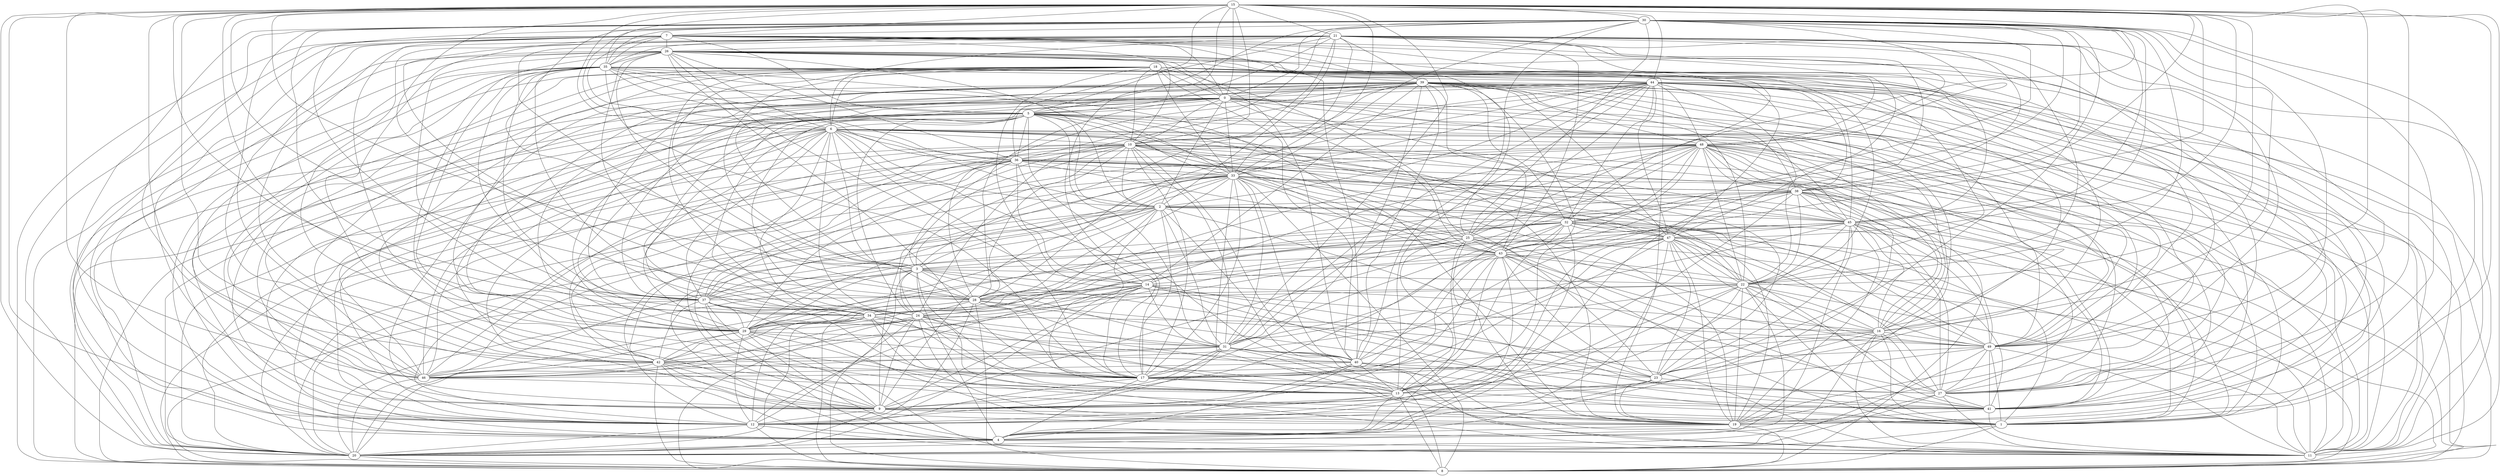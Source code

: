 strict graph "G" {
15;
21;
30;
7;
26;
39;
35;
18;
44;
0;
5;
6;
48;
10;
36;
33;
38;
2;
32;
45;
47;
25;
43;
3;
14;
22;
28;
24;
37;
16;
34;
49;
29;
31;
42;
40;
23;
17;
46;
27;
13;
41;
9;
12;
19;
4;
1;
20;
11;
8;
15 -- 21 [weight=46];
15 -- 30 [weight=22];
15 -- 3 [weight=26];
15 -- 14 [weight=29];
15 -- 16 [weight=16];
15 -- 25 [weight=32];
15 -- 6 [weight=29];
15 -- 1 [weight=4];
15 -- 12 [weight=20];
15 -- 34 [weight=33];
15 -- 43 [weight=46];
15 -- 20 [weight=23];
15 -- 38 [weight=29];
15 -- 33 [weight=46];
15 -- 42 [weight=19];
15 -- 7 [weight=31];
15 -- 28 [weight=50];
15 -- 37 [weight=23];
15 -- 10 [weight=45];
15 -- 5 [weight=40];
15 -- 13 [weight=45];
15 -- 46 [weight=50];
15 -- 27 [weight=14];
15 -- 45 [weight=5];
15 -- 22 [weight=32];
15 -- 31 [weight=24];
15 -- 0 [weight=34];
15 -- 11 [weight=50];
15 -- 17 [weight=10];
15 -- 35 [weight=5];
15 -- 44 [weight=11];
21 -- 32 [weight=22];
21 -- 27 [weight=23];
21 -- 36 [weight=39];
21 -- 22 [weight=37];
21 -- 49 [weight=18];
21 -- 10 [weight=10];
21 -- 26 [weight=9];
21 -- 35 [weight=49];
21 -- 2 [weight=9];
21 -- 5 [weight=16];
21 -- 19 [weight=13];
21 -- 11 [weight=22];
21 -- 39 [weight=36];
21 -- 48 [weight=14];
21 -- 43 [weight=22];
21 -- 29 [weight=3];
21 -- 38 [weight=45];
21 -- 33 [weight=3];
21 -- 42 [weight=45];
21 -- 6 [weight=21];
21 -- 28 [weight=46];
21 -- 9 [weight=14];
21 -- 4 [weight=13];
30 -- 7 [weight=42];
30 -- 46 [weight=17];
30 -- 4 [weight=6];
30 -- 5 [weight=12];
30 -- 36 [weight=16];
30 -- 45 [weight=30];
30 -- 16 [weight=17];
30 -- 40 [weight=30];
30 -- 49 [weight=28];
30 -- 35 [weight=25];
30 -- 19 [weight=31];
30 -- 22 [weight=33];
30 -- 3 [weight=2];
30 -- 6 [weight=24];
30 -- 48 [weight=20];
30 -- 34 [weight=28];
30 -- 0 [weight=23];
30 -- 43 [weight=27];
30 -- 1 [weight=42];
30 -- 38 [weight=10];
30 -- 47 [weight=20];
30 -- 33 [weight=12];
30 -- 42 [weight=37];
30 -- 12 [weight=17];
30 -- 37 [weight=48];
30 -- 32 [weight=38];
30 -- 25 [weight=20];
7 -- 26 [weight=44];
7 -- 35 [weight=41];
7 -- 5 [weight=14];
7 -- 48 [weight=13];
7 -- 25 [weight=17];
7 -- 20 [weight=19];
7 -- 47 [weight=17];
7 -- 42 [weight=16];
7 -- 10 [weight=34];
7 -- 19 [weight=3];
7 -- 28 [weight=34];
7 -- 0 [weight=9];
7 -- 9 [weight=25];
7 -- 6 [weight=20];
7 -- 27 [weight=18];
7 -- 13 [weight=42];
7 -- 40 [weight=26];
7 -- 4 [weight=36];
7 -- 8 [weight=21];
26 -- 39 [weight=42];
26 -- 2 [weight=9];
26 -- 13 [weight=28];
26 -- 8 [weight=22];
26 -- 0 [weight=21];
26 -- 11 [weight=23];
26 -- 28 [weight=21];
26 -- 37 [weight=31];
26 -- 22 [weight=22];
26 -- 3 [weight=30];
26 -- 14 [weight=28];
26 -- 6 [weight=27];
26 -- 17 [weight=14];
26 -- 41 [weight=12];
26 -- 12 [weight=14];
26 -- 36 [weight=9];
26 -- 45 [weight=40];
26 -- 4 [weight=24];
26 -- 40 [weight=47];
26 -- 49 [weight=10];
26 -- 35 [weight=9];
39 -- 17 [weight=39];
39 -- 28 [weight=25];
39 -- 9 [weight=33];
39 -- 48 [weight=35];
39 -- 10 [weight=31];
39 -- 43 [weight=44];
39 -- 47 [weight=8];
39 -- 23 [weight=38];
39 -- 42 [weight=35];
39 -- 32 [weight=35];
39 -- 5 [weight=13];
39 -- 46 [weight=25];
39 -- 34 [weight=18];
39 -- 37 [weight=21];
39 -- 29 [weight=1];
39 -- 22 [weight=14];
39 -- 24 [weight=41];
39 -- 13 [weight=34];
39 -- 16 [weight=49];
39 -- 40 [weight=35];
39 -- 49 [weight=23];
39 -- 8 [weight=28];
39 -- 19 [weight=2];
39 -- 38 [weight=22];
39 -- 11 [weight=30];
39 -- 0 [weight=50];
39 -- 3 [weight=45];
39 -- 14 [weight=2];
35 -- 46 [weight=29];
35 -- 29 [weight=30];
35 -- 2 [weight=2];
35 -- 41 [weight=13];
35 -- 36 [weight=50];
35 -- 5 [weight=22];
35 -- 24 [weight=43];
35 -- 44 [weight=4];
35 -- 11 [weight=50];
35 -- 22 [weight=19];
35 -- 33 [weight=24];
35 -- 43 [weight=49];
35 -- 17 [weight=23];
35 -- 9 [weight=35];
35 -- 37 [weight=3];
35 -- 20 [weight=28];
35 -- 23 [weight=31];
35 -- 4 [weight=7];
35 -- 34 [weight=20];
18 -- 44 [weight=31];
18 -- 14 [weight=19];
18 -- 3 [weight=29];
18 -- 6 [weight=30];
18 -- 11 [weight=17];
18 -- 0 [weight=44];
18 -- 25 [weight=11];
18 -- 29 [weight=8];
18 -- 47 [weight=34];
18 -- 24 [weight=3];
18 -- 33 [weight=34];
18 -- 28 [weight=19];
18 -- 9 [weight=14];
18 -- 10 [weight=24];
18 -- 12 [weight=7];
18 -- 4 [weight=17];
18 -- 46 [weight=9];
18 -- 27 [weight=10];
18 -- 40 [weight=49];
18 -- 49 [weight=38];
44 -- 47 [weight=28];
44 -- 10 [weight=4];
44 -- 29 [weight=31];
44 -- 32 [weight=44];
44 -- 13 [weight=11];
44 -- 8 [weight=48];
44 -- 19 [weight=30];
44 -- 46 [weight=2];
44 -- 2 [weight=37];
44 -- 45 [weight=42];
44 -- 22 [weight=20];
44 -- 41 [weight=43];
44 -- 3 [weight=14];
44 -- 33 [weight=48];
44 -- 16 [weight=42];
44 -- 28 [weight=38];
44 -- 38 [weight=25];
44 -- 0 [weight=33];
44 -- 11 [weight=40];
44 -- 1 [weight=38];
44 -- 20 [weight=32];
44 -- 31 [weight=36];
44 -- 48 [weight=14];
44 -- 25 [weight=29];
0 -- 5 [weight=23];
0 -- 41 [weight=5];
0 -- 27 [weight=35];
0 -- 45 [weight=33];
0 -- 4 [weight=44];
0 -- 22 [weight=12];
0 -- 12 [weight=27];
0 -- 2 [weight=16];
0 -- 49 [weight=27];
0 -- 34 [weight=47];
0 -- 43 [weight=30];
0 -- 11 [weight=34];
0 -- 20 [weight=4];
0 -- 29 [weight=29];
0 -- 24 [weight=12];
0 -- 33 [weight=18];
0 -- 42 [weight=10];
0 -- 10 [weight=30];
0 -- 28 [weight=1];
5 -- 46 [weight=15];
5 -- 36 [weight=4];
5 -- 31 [weight=34];
5 -- 49 [weight=5];
5 -- 8 [weight=32];
5 -- 17 [weight=40];
5 -- 12 [weight=17];
5 -- 16 [weight=16];
5 -- 1 [weight=37];
5 -- 6 [weight=42];
5 -- 34 [weight=44];
5 -- 43 [weight=1];
5 -- 20 [weight=38];
5 -- 29 [weight=22];
5 -- 47 [weight=49];
5 -- 2 [weight=43];
5 -- 24 [weight=39];
5 -- 33 [weight=21];
5 -- 19 [weight=25];
5 -- 37 [weight=36];
6 -- 48 [weight=15];
6 -- 3 [weight=24];
6 -- 34 [weight=8];
6 -- 29 [weight=39];
6 -- 24 [weight=41];
6 -- 33 [weight=5];
6 -- 10 [weight=39];
6 -- 19 [weight=21];
6 -- 37 [weight=7];
6 -- 46 [weight=31];
6 -- 9 [weight=8];
6 -- 27 [weight=6];
6 -- 36 [weight=20];
6 -- 45 [weight=6];
6 -- 22 [weight=47];
6 -- 40 [weight=47];
6 -- 2 [weight=12];
6 -- 8 [weight=32];
6 -- 17 [weight=14];
6 -- 12 [weight=24];
6 -- 16 [weight=30];
6 -- 20 [weight=42];
48 -- 36 [weight=40];
48 -- 49 [weight=24];
48 -- 28 [weight=5];
48 -- 17 [weight=27];
48 -- 9 [weight=4];
48 -- 31 [weight=26];
48 -- 23 [weight=38];
48 -- 45 [weight=1];
48 -- 37 [weight=15];
48 -- 32 [weight=49];
48 -- 43 [weight=14];
48 -- 16 [weight=25];
48 -- 27 [weight=20];
48 -- 46 [weight=1];
48 -- 19 [weight=23];
48 -- 8 [weight=42];
48 -- 38 [weight=4];
48 -- 11 [weight=38];
48 -- 22 [weight=43];
48 -- 41 [weight=46];
48 -- 14 [weight=45];
48 -- 25 [weight=5];
10 -- 36 [weight=47];
10 -- 45 [weight=10];
10 -- 31 [weight=31];
10 -- 40 [weight=13];
10 -- 3 [weight=49];
10 -- 17 [weight=23];
10 -- 12 [weight=13];
10 -- 11 [weight=28];
10 -- 9 [weight=47];
10 -- 1 [weight=38];
10 -- 20 [weight=36];
10 -- 29 [weight=15];
10 -- 47 [weight=24];
10 -- 24 [weight=42];
10 -- 42 [weight=40];
10 -- 28 [weight=31];
10 -- 2 [weight=22];
10 -- 23 [weight=21];
10 -- 8 [weight=4];
10 -- 46 [weight=21];
36 -- 38 [weight=37];
36 -- 42 [weight=41];
36 -- 37 [weight=46];
36 -- 8 [weight=29];
36 -- 19 [weight=10];
36 -- 11 [weight=49];
36 -- 3 [weight=6];
36 -- 14 [weight=35];
36 -- 33 [weight=47];
36 -- 25 [weight=34];
36 -- 17 [weight=33];
36 -- 9 [weight=21];
36 -- 1 [weight=16];
36 -- 20 [weight=24];
36 -- 12 [weight=31];
36 -- 23 [weight=23];
33 -- 38 [weight=13];
33 -- 3 [weight=20];
33 -- 42 [weight=41];
33 -- 37 [weight=42];
33 -- 25 [weight=20];
33 -- 17 [weight=28];
33 -- 28 [weight=2];
33 -- 9 [weight=12];
33 -- 20 [weight=37];
33 -- 31 [weight=35];
33 -- 46 [weight=23];
33 -- 45 [weight=23];
33 -- 40 [weight=22];
33 -- 29 [weight=23];
33 -- 13 [weight=6];
33 -- 27 [weight=11];
33 -- 8 [weight=20];
33 -- 19 [weight=32];
33 -- 43 [weight=37];
38 -- 9 [weight=24];
38 -- 1 [weight=11];
38 -- 41 [weight=7];
38 -- 45 [weight=39];
38 -- 40 [weight=5];
38 -- 49 [weight=28];
38 -- 34 [weight=6];
38 -- 29 [weight=12];
38 -- 2 [weight=17];
38 -- 13 [weight=41];
38 -- 27 [weight=3];
38 -- 8 [weight=21];
38 -- 22 [weight=4];
2 -- 32 [weight=9];
2 -- 45 [weight=39];
2 -- 13 [weight=3];
2 -- 31 [weight=23];
2 -- 40 [weight=14];
2 -- 49 [weight=35];
2 -- 17 [weight=39];
2 -- 12 [weight=9];
2 -- 11 [weight=12];
2 -- 20 [weight=42];
2 -- 29 [weight=35];
2 -- 24 [weight=16];
2 -- 37 [weight=48];
2 -- 23 [weight=50];
2 -- 4 [weight=9];
32 -- 41 [weight=9];
32 -- 13 [weight=8];
32 -- 49 [weight=23];
32 -- 1 [weight=10];
32 -- 31 [weight=41];
32 -- 34 [weight=41];
32 -- 43 [weight=25];
32 -- 9 [weight=23];
32 -- 47 [weight=14];
32 -- 12 [weight=41];
32 -- 37 [weight=4];
32 -- 46 [weight=38];
32 -- 4 [weight=2];
32 -- 27 [weight=10];
45 -- 29 [weight=38];
45 -- 43 [weight=13];
45 -- 13 [weight=5];
45 -- 16 [weight=19];
45 -- 27 [weight=27];
45 -- 19 [weight=15];
45 -- 47 [weight=35];
45 -- 41 [weight=40];
45 -- 25 [weight=33];
45 -- 1 [weight=36];
45 -- 31 [weight=18];
45 -- 23 [weight=17];
45 -- 4 [weight=10];
45 -- 49 [weight=43];
47 -- 17 [weight=1];
47 -- 20 [weight=45];
47 -- 23 [weight=4];
47 -- 12 [weight=46];
47 -- 4 [weight=38];
47 -- 34 [weight=34];
47 -- 40 [weight=3];
47 -- 49 [weight=5];
47 -- 43 [weight=38];
47 -- 16 [weight=15];
47 -- 19 [weight=25];
47 -- 8 [weight=11];
47 -- 22 [weight=12];
47 -- 41 [weight=22];
25 -- 43 [weight=37];
25 -- 29 [weight=46];
25 -- 42 [weight=17];
25 -- 28 [weight=10];
25 -- 4 [weight=8];
25 -- 19 [weight=3];
25 -- 41 [weight=13];
25 -- 3 [weight=39];
25 -- 13 [weight=45];
25 -- 11 [weight=5];
25 -- 49 [weight=3];
43 -- 17 [weight=16];
43 -- 9 [weight=16];
43 -- 49 [weight=17];
43 -- 1 [weight=26];
43 -- 31 [weight=35];
43 -- 23 [weight=12];
43 -- 12 [weight=48];
43 -- 13 [weight=24];
43 -- 27 [weight=43];
43 -- 8 [weight=43];
43 -- 22 [weight=44];
43 -- 14 [weight=1];
43 -- 3 [weight=41];
3 -- 24 [weight=31];
3 -- 28 [weight=45];
3 -- 37 [weight=15];
3 -- 23 [weight=28];
3 -- 4 [weight=9];
3 -- 22 [weight=34];
3 -- 31 [weight=15];
3 -- 49 [weight=38];
3 -- 8 [weight=21];
3 -- 17 [weight=31];
3 -- 20 [weight=45];
3 -- 29 [weight=37];
14 -- 24 [weight=14];
14 -- 28 [weight=10];
14 -- 9 [weight=22];
14 -- 1 [weight=15];
14 -- 46 [weight=14];
14 -- 41 [weight=2];
14 -- 27 [weight=42];
14 -- 31 [weight=30];
14 -- 17 [weight=2];
14 -- 16 [weight=14];
14 -- 34 [weight=12];
14 -- 20 [weight=25];
22 -- 28 [weight=47];
22 -- 37 [weight=1];
22 -- 23 [weight=33];
22 -- 27 [weight=39];
22 -- 13 [weight=44];
22 -- 16 [weight=24];
22 -- 19 [weight=46];
22 -- 11 [weight=32];
22 -- 9 [weight=42];
22 -- 1 [weight=45];
22 -- 20 [weight=3];
22 -- 42 [weight=35];
28 -- 29 [weight=23];
28 -- 42 [weight=33];
28 -- 17 [weight=6];
28 -- 12 [weight=5];
28 -- 41 [weight=47];
28 -- 31 [weight=31];
28 -- 24 [weight=6];
28 -- 8 [weight=14];
28 -- 11 [weight=34];
24 -- 46 [weight=28];
24 -- 41 [weight=15];
24 -- 31 [weight=25];
24 -- 9 [weight=34];
24 -- 12 [weight=21];
24 -- 13 [weight=2];
24 -- 42 [weight=32];
24 -- 16 [weight=44];
24 -- 8 [weight=7];
24 -- 19 [weight=3];
24 -- 11 [weight=40];
37 -- 17 [weight=14];
37 -- 34 [weight=12];
37 -- 42 [weight=39];
37 -- 9 [weight=35];
37 -- 29 [weight=20];
37 -- 4 [weight=3];
37 -- 19 [weight=38];
37 -- 8 [weight=28];
37 -- 40 [weight=38];
16 -- 46 [weight=36];
16 -- 27 [weight=29];
16 -- 49 [weight=5];
16 -- 17 [weight=6];
16 -- 11 [weight=22];
16 -- 20 [weight=40];
16 -- 9 [weight=4];
16 -- 1 [weight=45];
34 -- 17 [weight=8];
34 -- 20 [weight=39];
34 -- 12 [weight=25];
34 -- 29 [weight=10];
34 -- 13 [weight=19];
34 -- 8 [weight=31];
34 -- 11 [weight=14];
34 -- 41 [weight=37];
49 -- 13 [weight=13];
49 -- 27 [weight=15];
49 -- 11 [weight=26];
49 -- 41 [weight=12];
49 -- 17 [weight=38];
49 -- 1 [weight=40];
49 -- 20 [weight=42];
29 -- 31 [weight=30];
29 -- 40 [weight=18];
29 -- 1 [weight=16];
29 -- 12 [weight=38];
29 -- 4 [weight=23];
29 -- 42 [weight=42];
29 -- 11 [weight=3];
29 -- 46 [weight=9];
31 -- 13 [weight=10];
31 -- 42 [weight=31];
31 -- 8 [weight=10];
31 -- 11 [weight=45];
31 -- 46 [weight=31];
31 -- 17 [weight=11];
31 -- 41 [weight=1];
31 -- 9 [weight=4];
31 -- 40 [weight=42];
31 -- 12 [weight=25];
42 -- 17 [weight=20];
42 -- 1 [weight=35];
42 -- 20 [weight=35];
42 -- 9 [weight=16];
42 -- 4 [weight=32];
42 -- 46 [weight=30];
42 -- 8 [weight=23];
42 -- 19 [weight=30];
40 -- 13 [weight=37];
40 -- 11 [weight=2];
40 -- 9 [weight=27];
40 -- 1 [weight=40];
40 -- 23 [weight=27];
40 -- 4 [weight=13];
40 -- 46 [weight=4];
23 -- 12 [weight=23];
23 -- 41 [weight=26];
23 -- 13 [weight=29];
23 -- 19 [weight=11];
17 -- 19 [weight=40];
17 -- 13 [weight=6];
17 -- 27 [weight=20];
17 -- 12 [weight=50];
17 -- 4 [weight=37];
46 -- 9 [weight=18];
46 -- 20 [weight=33];
27 -- 41 [weight=36];
27 -- 11 [weight=37];
27 -- 20 [weight=21];
27 -- 4 [weight=22];
13 -- 8 [weight=5];
13 -- 9 [weight=40];
13 -- 12 [weight=22];
13 -- 4 [weight=6];
41 -- 19 [weight=23];
41 -- 11 [weight=49];
9 -- 20 [weight=6];
9 -- 19 [weight=22];
9 -- 1 [weight=38];
9 -- 12 [weight=20];
12 -- 20 [weight=18];
12 -- 8 [weight=3];
12 -- 11 [weight=22];
19 -- 4 [weight=29];
19 -- 8 [weight=48];
4 -- 11 [weight=43];
4 -- 20 [weight=48];
1 -- 8 [weight=7];
1 -- 20 [weight=17];
20 -- 8 [weight=9];
}

